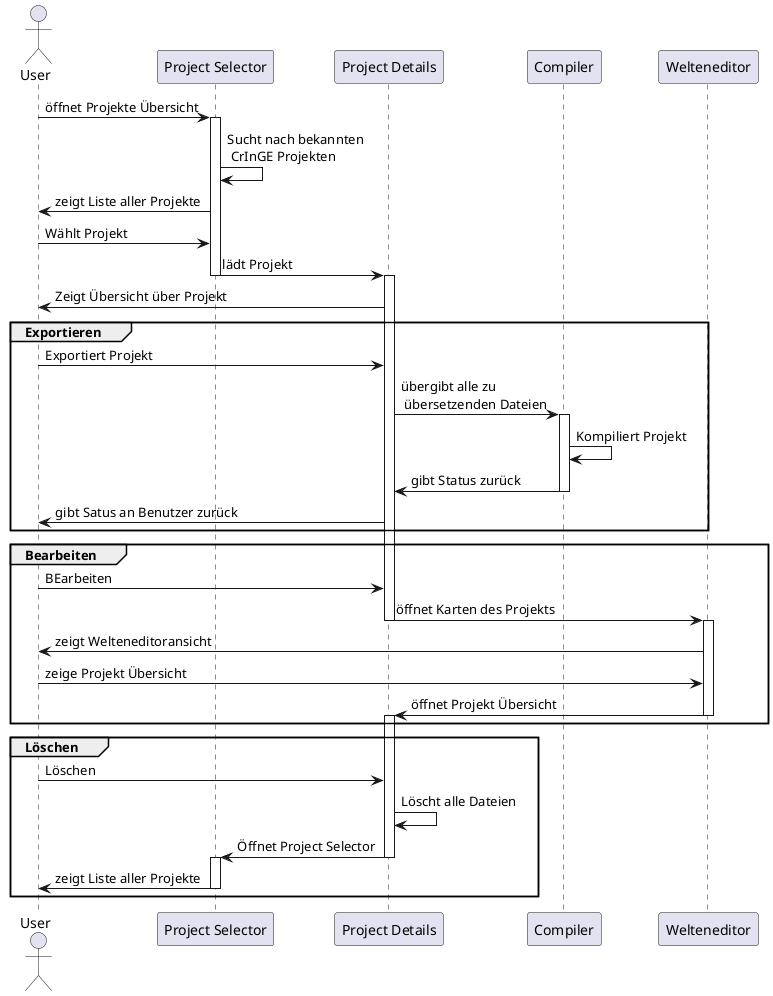 @startuml
actor User as U
participant "Project Selector" as S
participant "Project Details" as D
U -> S : öffnet Projekte Übersicht
activate S
S -> S : Sucht nach bekannten \n CrInGE Projekten
S -> U : zeigt Liste aller Projekte
U -> S : Wählt Projekt
S -> D : lädt Projekt
deactivate S
activate D
D -> U : Zeigt Übersicht über Projekt
group Exportieren
   U -> D : Exportiert Projekt
   D -> "Compiler" as C: übergibt alle zu \n übersetzenden Dateien
   activate C
   C -> C : Kompiliert Projekt
   C -> D : gibt Status zurück
   deactivate C
   D -> U : gibt Satus an Benutzer zurück
end
group Bearbeiten
   U -> D : BEarbeiten
   D -> "Welteneditor" as W : öffnet Karten des Projekts
   deactivate D
   activate W
   W -> U : zeigt Welteneditoransicht
   U -> W : zeige Projekt Übersicht
   W -> D : öffnet Projekt Übersicht
   deactivate W
   activate D
end
group Löschen
   U -> D : Löschen
   D -> D : Löscht alle Dateien
   D -> S : Öffnet Project Selector
   deactivate D
   activate S
   S -> U : zeigt Liste aller Projekte
   deactivate S
end
@enduml
